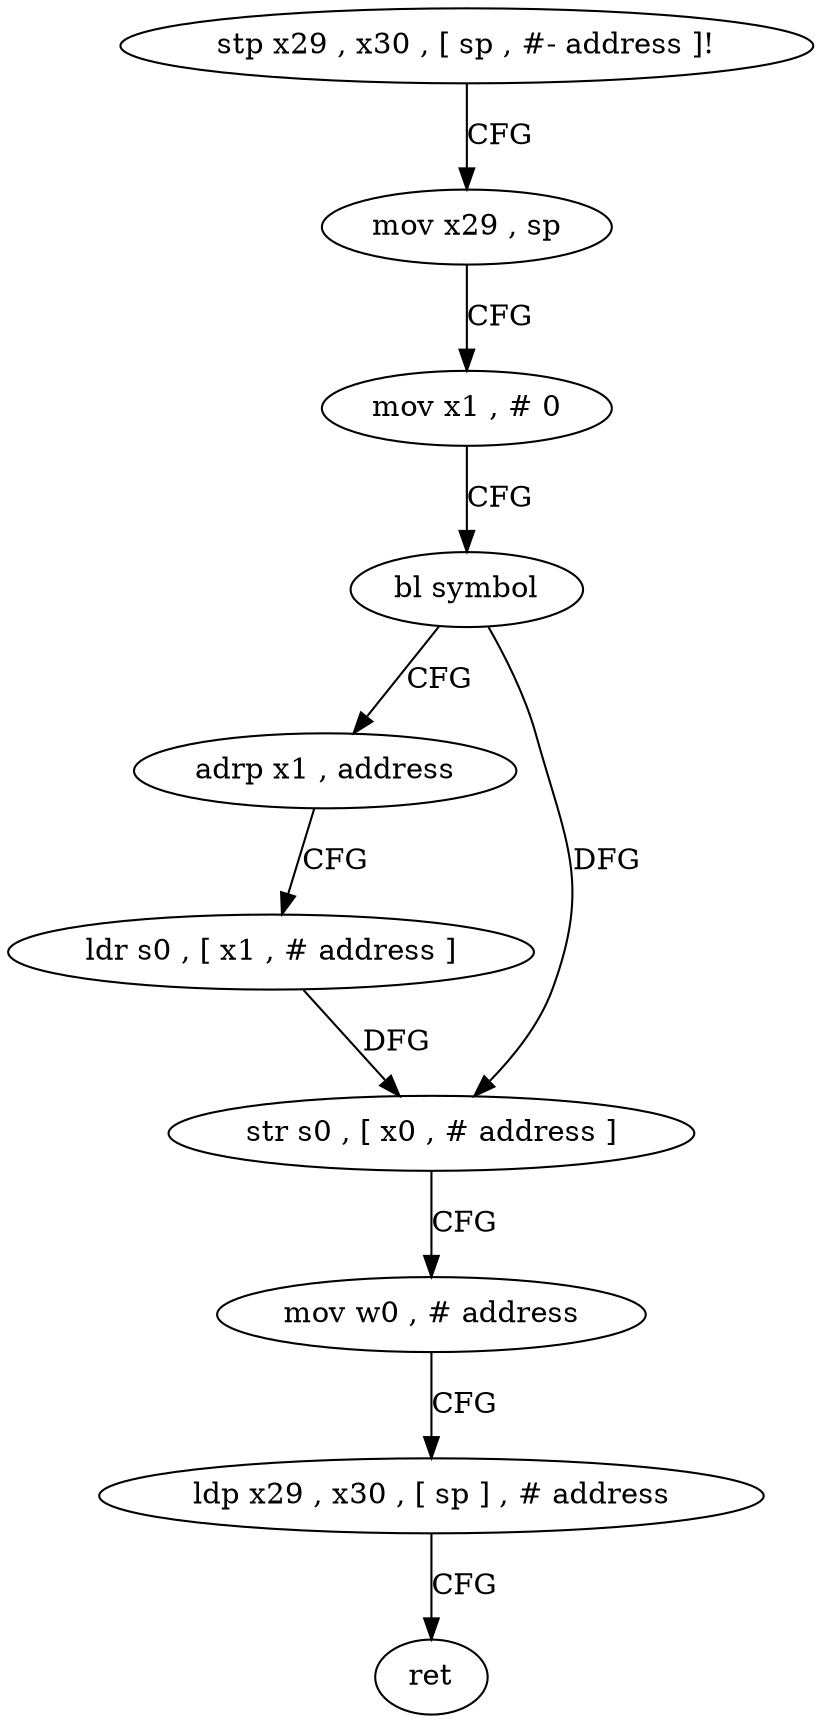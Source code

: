 digraph "func" {
"4247560" [label = "stp x29 , x30 , [ sp , #- address ]!" ]
"4247564" [label = "mov x29 , sp" ]
"4247568" [label = "mov x1 , # 0" ]
"4247572" [label = "bl symbol" ]
"4247576" [label = "adrp x1 , address" ]
"4247580" [label = "ldr s0 , [ x1 , # address ]" ]
"4247584" [label = "str s0 , [ x0 , # address ]" ]
"4247588" [label = "mov w0 , # address" ]
"4247592" [label = "ldp x29 , x30 , [ sp ] , # address" ]
"4247596" [label = "ret" ]
"4247560" -> "4247564" [ label = "CFG" ]
"4247564" -> "4247568" [ label = "CFG" ]
"4247568" -> "4247572" [ label = "CFG" ]
"4247572" -> "4247576" [ label = "CFG" ]
"4247572" -> "4247584" [ label = "DFG" ]
"4247576" -> "4247580" [ label = "CFG" ]
"4247580" -> "4247584" [ label = "DFG" ]
"4247584" -> "4247588" [ label = "CFG" ]
"4247588" -> "4247592" [ label = "CFG" ]
"4247592" -> "4247596" [ label = "CFG" ]
}
